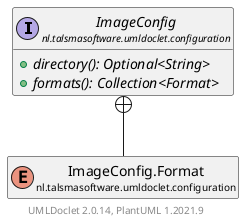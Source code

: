 @startuml
    set namespaceSeparator none
    hide empty fields
    hide empty methods

    interface "<size:14>ImageConfig\n<size:10>nl.talsmasoftware.umldoclet.configuration" as nl.talsmasoftware.umldoclet.configuration.ImageConfig [[ImageConfig.html]] {
        {abstract} +directory(): Optional<String>
        {abstract} +formats(): Collection<Format>
    }
    enum "<size:14>ImageConfig.Format\n<size:10>nl.talsmasoftware.umldoclet.configuration" as nl.talsmasoftware.umldoclet.configuration.ImageConfig.Format [[ImageConfig.Format.html]]

    nl.talsmasoftware.umldoclet.configuration.ImageConfig +-- nl.talsmasoftware.umldoclet.configuration.ImageConfig.Format

    center footer UMLDoclet 2.0.14, PlantUML 1.2021.9
@enduml

